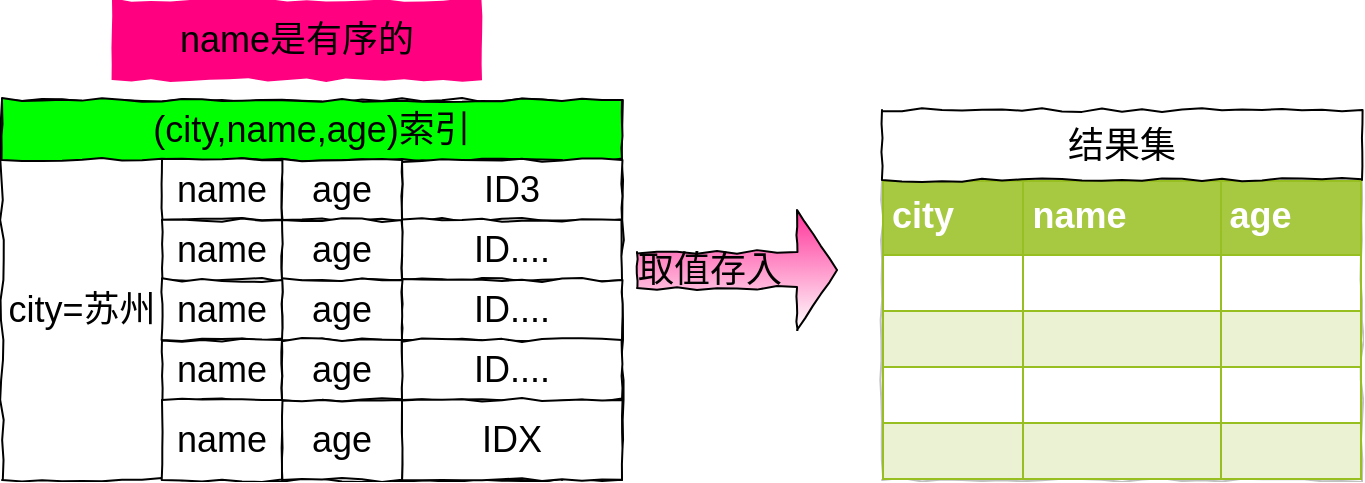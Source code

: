 <mxfile version="12.2.2" type="device" pages="1"><diagram id="rcIyAyPNQ7QFQ5Q_flJv" name="第 1 页"><mxGraphModel dx="1197" dy="686" grid="1" gridSize="10" guides="1" tooltips="1" connect="1" arrows="1" fold="1" page="1" pageScale="1" pageWidth="827" pageHeight="1169" math="0" shadow="0"><root><mxCell id="0"/><mxCell id="1" parent="0"/><mxCell id="tu2mhCUtzvR9UCCpm8lY-1" value="" style="rounded=0;whiteSpace=wrap;html=1;comic=1;" vertex="1" parent="1"><mxGeometry x="240" y="110" width="310" height="190" as="geometry"/></mxCell><mxCell id="tu2mhCUtzvR9UCCpm8lY-4" value="&lt;font style=&quot;font-size: 18px&quot;&gt;(city,name,age)索引&lt;/font&gt;" style="rounded=0;whiteSpace=wrap;html=1;fillColor=#00FF00;comic=1;" vertex="1" parent="1"><mxGeometry x="240" y="110" width="310" height="30" as="geometry"/></mxCell><mxCell id="tu2mhCUtzvR9UCCpm8lY-7" value="" style="rounded=0;whiteSpace=wrap;html=1;comic=1;gradientColor=#ffffff;" vertex="1" parent="1"><mxGeometry x="440" y="140" width="80" height="160" as="geometry"/></mxCell><mxCell id="tu2mhCUtzvR9UCCpm8lY-8" value="&lt;font style=&quot;font-size: 18px&quot;&gt;ID3&lt;/font&gt;" style="rounded=0;whiteSpace=wrap;html=1;comic=1;gradientColor=#ffffff;" vertex="1" parent="1"><mxGeometry x="440" y="140" width="110" height="30" as="geometry"/></mxCell><mxCell id="tu2mhCUtzvR9UCCpm8lY-9" value="&lt;span style=&quot;font-size: 18px&quot;&gt;ID....&lt;/span&gt;" style="rounded=0;whiteSpace=wrap;html=1;comic=1;gradientColor=#ffffff;" vertex="1" parent="1"><mxGeometry x="440" y="170" width="110" height="30" as="geometry"/></mxCell><mxCell id="tu2mhCUtzvR9UCCpm8lY-10" value="&lt;span style=&quot;font-size: 18px&quot;&gt;ID....&lt;/span&gt;" style="rounded=0;whiteSpace=wrap;html=1;comic=1;gradientColor=#ffffff;" vertex="1" parent="1"><mxGeometry x="440" y="200" width="110" height="30" as="geometry"/></mxCell><mxCell id="tu2mhCUtzvR9UCCpm8lY-11" value="&lt;span style=&quot;font-size: 18px ; white-space: normal&quot;&gt;ID....&lt;/span&gt;" style="rounded=0;whiteSpace=wrap;html=1;comic=1;gradientColor=#ffffff;" vertex="1" parent="1"><mxGeometry x="440" y="230" width="110" height="30" as="geometry"/></mxCell><mxCell id="tu2mhCUtzvR9UCCpm8lY-12" value="&lt;span style=&quot;font-size: 18px ; white-space: normal&quot;&gt;IDX&lt;/span&gt;" style="rounded=0;whiteSpace=wrap;html=1;comic=1;gradientColor=#ffffff;" vertex="1" parent="1"><mxGeometry x="440" y="260" width="110" height="40" as="geometry"/></mxCell><mxCell id="tu2mhCUtzvR9UCCpm8lY-13" value="&lt;font style=&quot;font-size: 18px&quot;&gt;city=苏州&lt;/font&gt;" style="text;html=1;strokeColor=none;fillColor=none;align=center;verticalAlign=middle;whiteSpace=wrap;rounded=0;comic=1;" vertex="1" parent="1"><mxGeometry x="240" y="185" width="80" height="60" as="geometry"/></mxCell><mxCell id="tu2mhCUtzvR9UCCpm8lY-37" value="" style="shape=singleArrow;whiteSpace=wrap;html=1;fillColor=#FF3399;gradientColor=#ffffff;comic=1;" vertex="1" parent="1"><mxGeometry x="557.5" y="165" width="100" height="60" as="geometry"/></mxCell><mxCell id="tu2mhCUtzvR9UCCpm8lY-38" value="&lt;font style=&quot;font-size: 18px&quot;&gt;取值存入&lt;/font&gt;" style="text;html=1;strokeColor=none;fillColor=none;align=center;verticalAlign=middle;whiteSpace=wrap;rounded=0;gradientColor=#ffffff;comic=1;" vertex="1" parent="1"><mxGeometry x="550" y="185" width="88" height="20" as="geometry"/></mxCell><mxCell id="tu2mhCUtzvR9UCCpm8lY-44" value="&lt;table border=&quot;1&quot; width=&quot;100%&quot; cellpadding=&quot;4&quot; style=&quot;width: 100% ; height: 100% ; border-collapse: collapse&quot;&gt;&lt;tbody&gt;&lt;tr style=&quot;background-color: #a7c942 ; color: #ffffff ; border: 1px solid #98bf21&quot;&gt;&lt;th align=&quot;left&quot;&gt;&lt;span style=&quot;font-size: 18px&quot;&gt;city&lt;/span&gt;&lt;/th&gt;&lt;th align=&quot;left&quot;&gt;&lt;span style=&quot;font-size: 18px&quot;&gt;name&lt;/span&gt;&lt;/th&gt;&lt;th align=&quot;left&quot;&gt;&lt;span style=&quot;font-size: 18px&quot;&gt;age&lt;/span&gt;&lt;/th&gt;&lt;/tr&gt;&lt;tr style=&quot;border: 1px solid #98bf21&quot;&gt;&lt;td&gt;&lt;br&gt;&lt;/td&gt;&lt;td&gt;&lt;br&gt;&lt;/td&gt;&lt;td&gt;&lt;br&gt;&lt;/td&gt;&lt;/tr&gt;&lt;tr style=&quot;background-color: #eaf2d3 ; border: 1px solid #98bf21&quot;&gt;&lt;td&gt;&lt;br&gt;&lt;/td&gt;&lt;td&gt;&lt;br&gt;&lt;/td&gt;&lt;td&gt;&lt;br&gt;&lt;/td&gt;&lt;/tr&gt;&lt;tr style=&quot;border: 1px solid #98bf21&quot;&gt;&lt;td&gt;&lt;br&gt;&lt;/td&gt;&lt;td&gt;&lt;br&gt;&lt;/td&gt;&lt;td&gt;&lt;br&gt;&lt;/td&gt;&lt;/tr&gt;&lt;tr style=&quot;background-color: #eaf2d3 ; border: 1px solid #98bf21&quot;&gt;&lt;td&gt;&lt;br&gt;&lt;/td&gt;&lt;td&gt;&lt;br&gt;&lt;/td&gt;&lt;td&gt;&lt;br&gt;&lt;/td&gt;&lt;/tr&gt;&lt;/tbody&gt;&lt;/table&gt;" style="text;html=1;strokeColor=#c0c0c0;fillColor=#ffffff;overflow=fill;rounded=0;comic=1;gradientColor=#ffffff;" vertex="1" parent="1"><mxGeometry x="680" y="150" width="240" height="150" as="geometry"/></mxCell><mxCell id="tu2mhCUtzvR9UCCpm8lY-45" value="&lt;span style=&quot;font-size: 18px&quot;&gt;结果集&lt;/span&gt;" style="rounded=0;whiteSpace=wrap;html=1;fillColor=#FFFFFF;comic=1;gradientColor=#ffffff;" vertex="1" parent="1"><mxGeometry x="680" y="115" width="240" height="35" as="geometry"/></mxCell><mxCell id="tu2mhCUtzvR9UCCpm8lY-63" value="&lt;font style=&quot;font-size: 18px&quot;&gt;age&lt;/font&gt;" style="rounded=0;whiteSpace=wrap;html=1;comic=1;gradientColor=#ffffff;" vertex="1" parent="1"><mxGeometry x="380" y="140" width="60" height="30" as="geometry"/></mxCell><mxCell id="tu2mhCUtzvR9UCCpm8lY-64" value="&lt;span style=&quot;font-size: 18px&quot;&gt;age&lt;/span&gt;" style="rounded=0;whiteSpace=wrap;html=1;comic=1;gradientColor=#ffffff;" vertex="1" parent="1"><mxGeometry x="380" y="170" width="60" height="30" as="geometry"/></mxCell><mxCell id="tu2mhCUtzvR9UCCpm8lY-65" value="&lt;span style=&quot;font-size: 18px&quot;&gt;age&lt;/span&gt;" style="rounded=0;whiteSpace=wrap;html=1;comic=1;gradientColor=#ffffff;" vertex="1" parent="1"><mxGeometry x="380" y="200" width="60" height="30" as="geometry"/></mxCell><mxCell id="tu2mhCUtzvR9UCCpm8lY-66" value="&lt;span style=&quot;font-size: 18px&quot;&gt;age&lt;/span&gt;" style="rounded=0;whiteSpace=wrap;html=1;comic=1;gradientColor=#ffffff;" vertex="1" parent="1"><mxGeometry x="380" y="230" width="60" height="30" as="geometry"/></mxCell><mxCell id="tu2mhCUtzvR9UCCpm8lY-67" value="&lt;span style=&quot;font-size: 18px&quot;&gt;age&lt;/span&gt;" style="rounded=0;whiteSpace=wrap;html=1;comic=1;gradientColor=#ffffff;" vertex="1" parent="1"><mxGeometry x="380" y="260" width="60" height="40" as="geometry"/></mxCell><mxCell id="tu2mhCUtzvR9UCCpm8lY-69" value="&lt;font style=&quot;font-size: 18px&quot;&gt;name是有序的&lt;/font&gt;" style="text;html=1;strokeColor=none;fillColor=#FF0080;align=center;verticalAlign=middle;whiteSpace=wrap;rounded=0;comic=1;" vertex="1" parent="1"><mxGeometry x="295" y="60" width="185" height="40" as="geometry"/></mxCell><mxCell id="tu2mhCUtzvR9UCCpm8lY-76" value="&lt;font style=&quot;font-size: 18px&quot;&gt;name&lt;/font&gt;" style="rounded=0;whiteSpace=wrap;html=1;comic=1;gradientColor=#ffffff;" vertex="1" parent="1"><mxGeometry x="320" y="140" width="60" height="30" as="geometry"/></mxCell><mxCell id="tu2mhCUtzvR9UCCpm8lY-77" value="&lt;font style=&quot;font-size: 18px&quot;&gt;name&lt;/font&gt;" style="rounded=0;whiteSpace=wrap;html=1;comic=1;gradientColor=#ffffff;" vertex="1" parent="1"><mxGeometry x="320" y="170" width="60" height="30" as="geometry"/></mxCell><mxCell id="tu2mhCUtzvR9UCCpm8lY-78" value="&lt;font style=&quot;font-size: 18px&quot;&gt;name&lt;/font&gt;" style="rounded=0;whiteSpace=wrap;html=1;comic=1;gradientColor=#ffffff;" vertex="1" parent="1"><mxGeometry x="320" y="200" width="60" height="30" as="geometry"/></mxCell><mxCell id="tu2mhCUtzvR9UCCpm8lY-79" value="&lt;font style=&quot;font-size: 18px&quot;&gt;name&lt;/font&gt;" style="rounded=0;whiteSpace=wrap;html=1;comic=1;gradientColor=#ffffff;" vertex="1" parent="1"><mxGeometry x="320" y="230" width="60" height="30" as="geometry"/></mxCell><mxCell id="tu2mhCUtzvR9UCCpm8lY-81" value="&lt;span style=&quot;font-size: 18px ; white-space: normal&quot;&gt;name&lt;/span&gt;" style="rounded=0;whiteSpace=wrap;html=1;comic=1;gradientColor=#ffffff;" vertex="1" parent="1"><mxGeometry x="320" y="260" width="60" height="40" as="geometry"/></mxCell></root></mxGraphModel></diagram></mxfile>